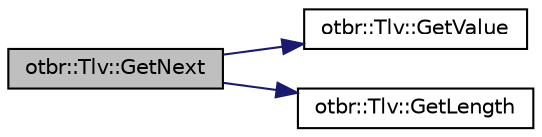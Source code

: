 digraph "otbr::Tlv::GetNext"
{
  edge [fontname="Helvetica",fontsize="10",labelfontname="Helvetica",labelfontsize="10"];
  node [fontname="Helvetica",fontsize="10",shape=record];
  rankdir="LR";
  Node3 [label="otbr::Tlv::GetNext",height=0.2,width=0.4,color="black", fillcolor="grey75", style="filled", fontcolor="black"];
  Node3 -> Node4 [color="midnightblue",fontsize="10",style="solid",fontname="Helvetica"];
  Node4 [label="otbr::Tlv::GetValue",height=0.2,width=0.4,color="black", fillcolor="white", style="filled",URL="$d0/d02/classotbr_1_1Tlv.html#ad82a79591f301f46b6395e789fe96543",tooltip="This method returns a pointer to the value. "];
  Node3 -> Node5 [color="midnightblue",fontsize="10",style="solid",fontname="Helvetica"];
  Node5 [label="otbr::Tlv::GetLength",height=0.2,width=0.4,color="black", fillcolor="white", style="filled",URL="$d0/d02/classotbr_1_1Tlv.html#a0ff2f7ab82626ba9e11475f77d137f0d",tooltip="This method returns the Tlv length. "];
}
